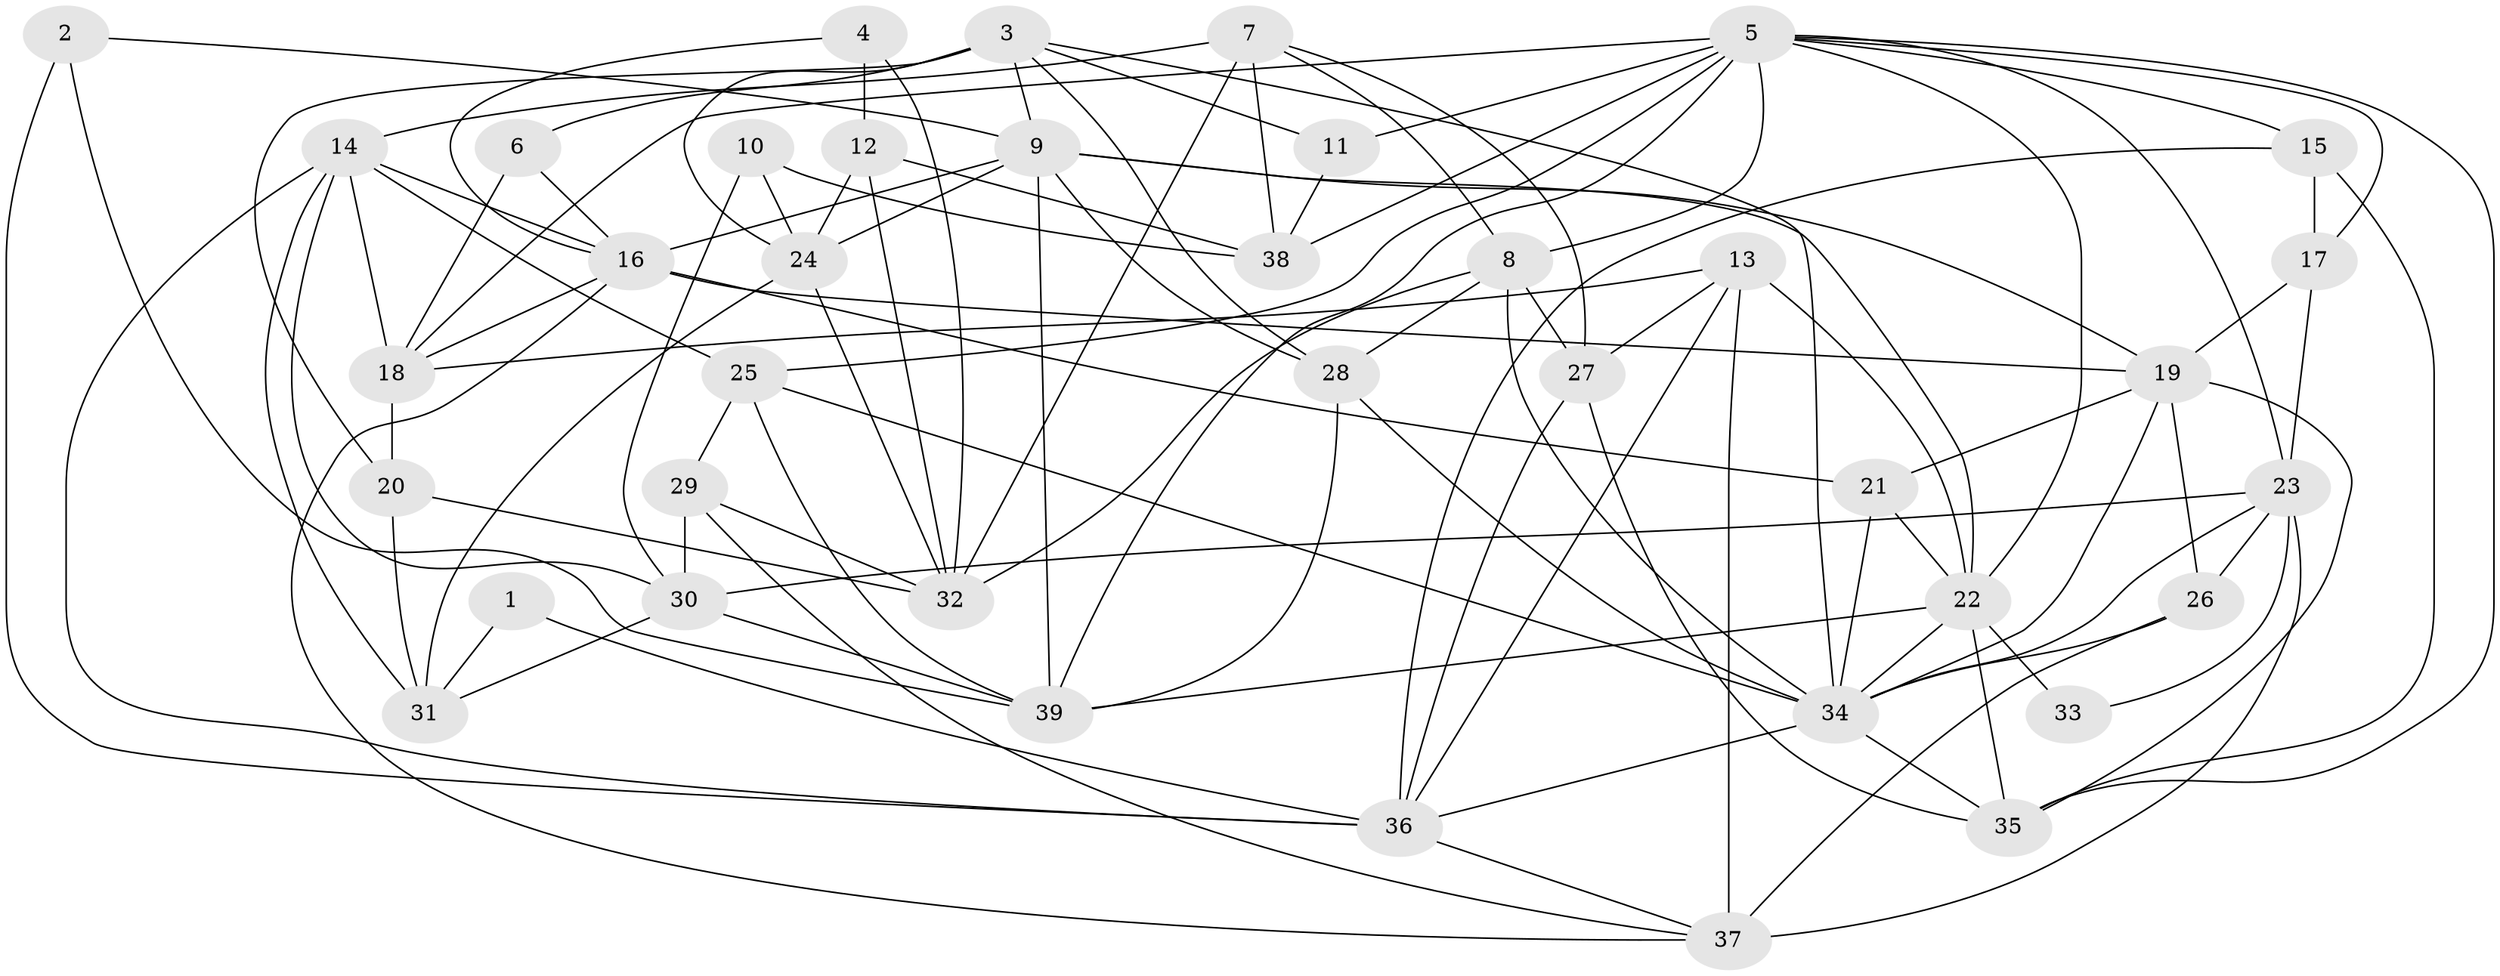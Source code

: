// original degree distribution, {4: 0.23076923076923078, 5: 0.28205128205128205, 3: 0.24358974358974358, 2: 0.14102564102564102, 7: 0.038461538461538464, 6: 0.0641025641025641}
// Generated by graph-tools (version 1.1) at 2025/26/03/09/25 03:26:19]
// undirected, 39 vertices, 107 edges
graph export_dot {
graph [start="1"]
  node [color=gray90,style=filled];
  1;
  2;
  3;
  4;
  5;
  6;
  7;
  8;
  9;
  10;
  11;
  12;
  13;
  14;
  15;
  16;
  17;
  18;
  19;
  20;
  21;
  22;
  23;
  24;
  25;
  26;
  27;
  28;
  29;
  30;
  31;
  32;
  33;
  34;
  35;
  36;
  37;
  38;
  39;
  1 -- 31 [weight=1.0];
  1 -- 36 [weight=1.0];
  2 -- 9 [weight=1.0];
  2 -- 36 [weight=1.0];
  2 -- 39 [weight=1.0];
  3 -- 6 [weight=1.0];
  3 -- 9 [weight=1.0];
  3 -- 11 [weight=1.0];
  3 -- 20 [weight=2.0];
  3 -- 24 [weight=1.0];
  3 -- 28 [weight=1.0];
  3 -- 34 [weight=1.0];
  4 -- 12 [weight=1.0];
  4 -- 16 [weight=1.0];
  4 -- 32 [weight=1.0];
  5 -- 8 [weight=1.0];
  5 -- 11 [weight=1.0];
  5 -- 15 [weight=1.0];
  5 -- 17 [weight=1.0];
  5 -- 18 [weight=1.0];
  5 -- 22 [weight=1.0];
  5 -- 23 [weight=1.0];
  5 -- 25 [weight=1.0];
  5 -- 35 [weight=1.0];
  5 -- 38 [weight=2.0];
  5 -- 39 [weight=1.0];
  6 -- 16 [weight=1.0];
  6 -- 18 [weight=1.0];
  7 -- 8 [weight=1.0];
  7 -- 14 [weight=1.0];
  7 -- 27 [weight=1.0];
  7 -- 32 [weight=1.0];
  7 -- 38 [weight=1.0];
  8 -- 27 [weight=1.0];
  8 -- 28 [weight=1.0];
  8 -- 32 [weight=1.0];
  8 -- 34 [weight=1.0];
  9 -- 16 [weight=1.0];
  9 -- 19 [weight=1.0];
  9 -- 22 [weight=1.0];
  9 -- 24 [weight=1.0];
  9 -- 28 [weight=1.0];
  9 -- 39 [weight=1.0];
  10 -- 24 [weight=1.0];
  10 -- 30 [weight=1.0];
  10 -- 38 [weight=1.0];
  11 -- 38 [weight=1.0];
  12 -- 24 [weight=1.0];
  12 -- 32 [weight=1.0];
  12 -- 38 [weight=2.0];
  13 -- 18 [weight=1.0];
  13 -- 22 [weight=1.0];
  13 -- 27 [weight=1.0];
  13 -- 36 [weight=1.0];
  13 -- 37 [weight=2.0];
  14 -- 16 [weight=1.0];
  14 -- 18 [weight=1.0];
  14 -- 25 [weight=1.0];
  14 -- 30 [weight=1.0];
  14 -- 31 [weight=1.0];
  14 -- 36 [weight=1.0];
  15 -- 17 [weight=1.0];
  15 -- 35 [weight=1.0];
  15 -- 36 [weight=1.0];
  16 -- 18 [weight=1.0];
  16 -- 19 [weight=1.0];
  16 -- 21 [weight=1.0];
  16 -- 37 [weight=1.0];
  17 -- 19 [weight=1.0];
  17 -- 23 [weight=1.0];
  18 -- 20 [weight=1.0];
  19 -- 21 [weight=1.0];
  19 -- 26 [weight=2.0];
  19 -- 34 [weight=1.0];
  19 -- 35 [weight=1.0];
  20 -- 31 [weight=1.0];
  20 -- 32 [weight=1.0];
  21 -- 22 [weight=1.0];
  21 -- 34 [weight=1.0];
  22 -- 33 [weight=2.0];
  22 -- 34 [weight=1.0];
  22 -- 35 [weight=1.0];
  22 -- 39 [weight=1.0];
  23 -- 26 [weight=1.0];
  23 -- 30 [weight=1.0];
  23 -- 33 [weight=1.0];
  23 -- 34 [weight=1.0];
  23 -- 37 [weight=1.0];
  24 -- 31 [weight=1.0];
  24 -- 32 [weight=1.0];
  25 -- 29 [weight=1.0];
  25 -- 34 [weight=1.0];
  25 -- 39 [weight=1.0];
  26 -- 34 [weight=1.0];
  26 -- 37 [weight=1.0];
  27 -- 35 [weight=1.0];
  27 -- 36 [weight=1.0];
  28 -- 34 [weight=1.0];
  28 -- 39 [weight=1.0];
  29 -- 30 [weight=1.0];
  29 -- 32 [weight=1.0];
  29 -- 37 [weight=1.0];
  30 -- 31 [weight=1.0];
  30 -- 39 [weight=2.0];
  34 -- 35 [weight=2.0];
  34 -- 36 [weight=1.0];
  36 -- 37 [weight=1.0];
}
